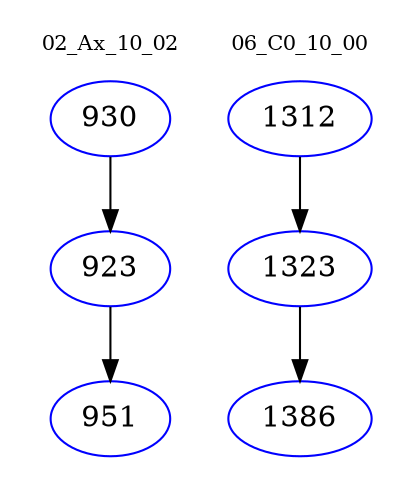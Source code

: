 digraph{
subgraph cluster_0 {
color = white
label = "02_Ax_10_02";
fontsize=10;
T0_930 [label="930", color="blue"]
T0_930 -> T0_923 [color="black"]
T0_923 [label="923", color="blue"]
T0_923 -> T0_951 [color="black"]
T0_951 [label="951", color="blue"]
}
subgraph cluster_1 {
color = white
label = "06_C0_10_00";
fontsize=10;
T1_1312 [label="1312", color="blue"]
T1_1312 -> T1_1323 [color="black"]
T1_1323 [label="1323", color="blue"]
T1_1323 -> T1_1386 [color="black"]
T1_1386 [label="1386", color="blue"]
}
}
